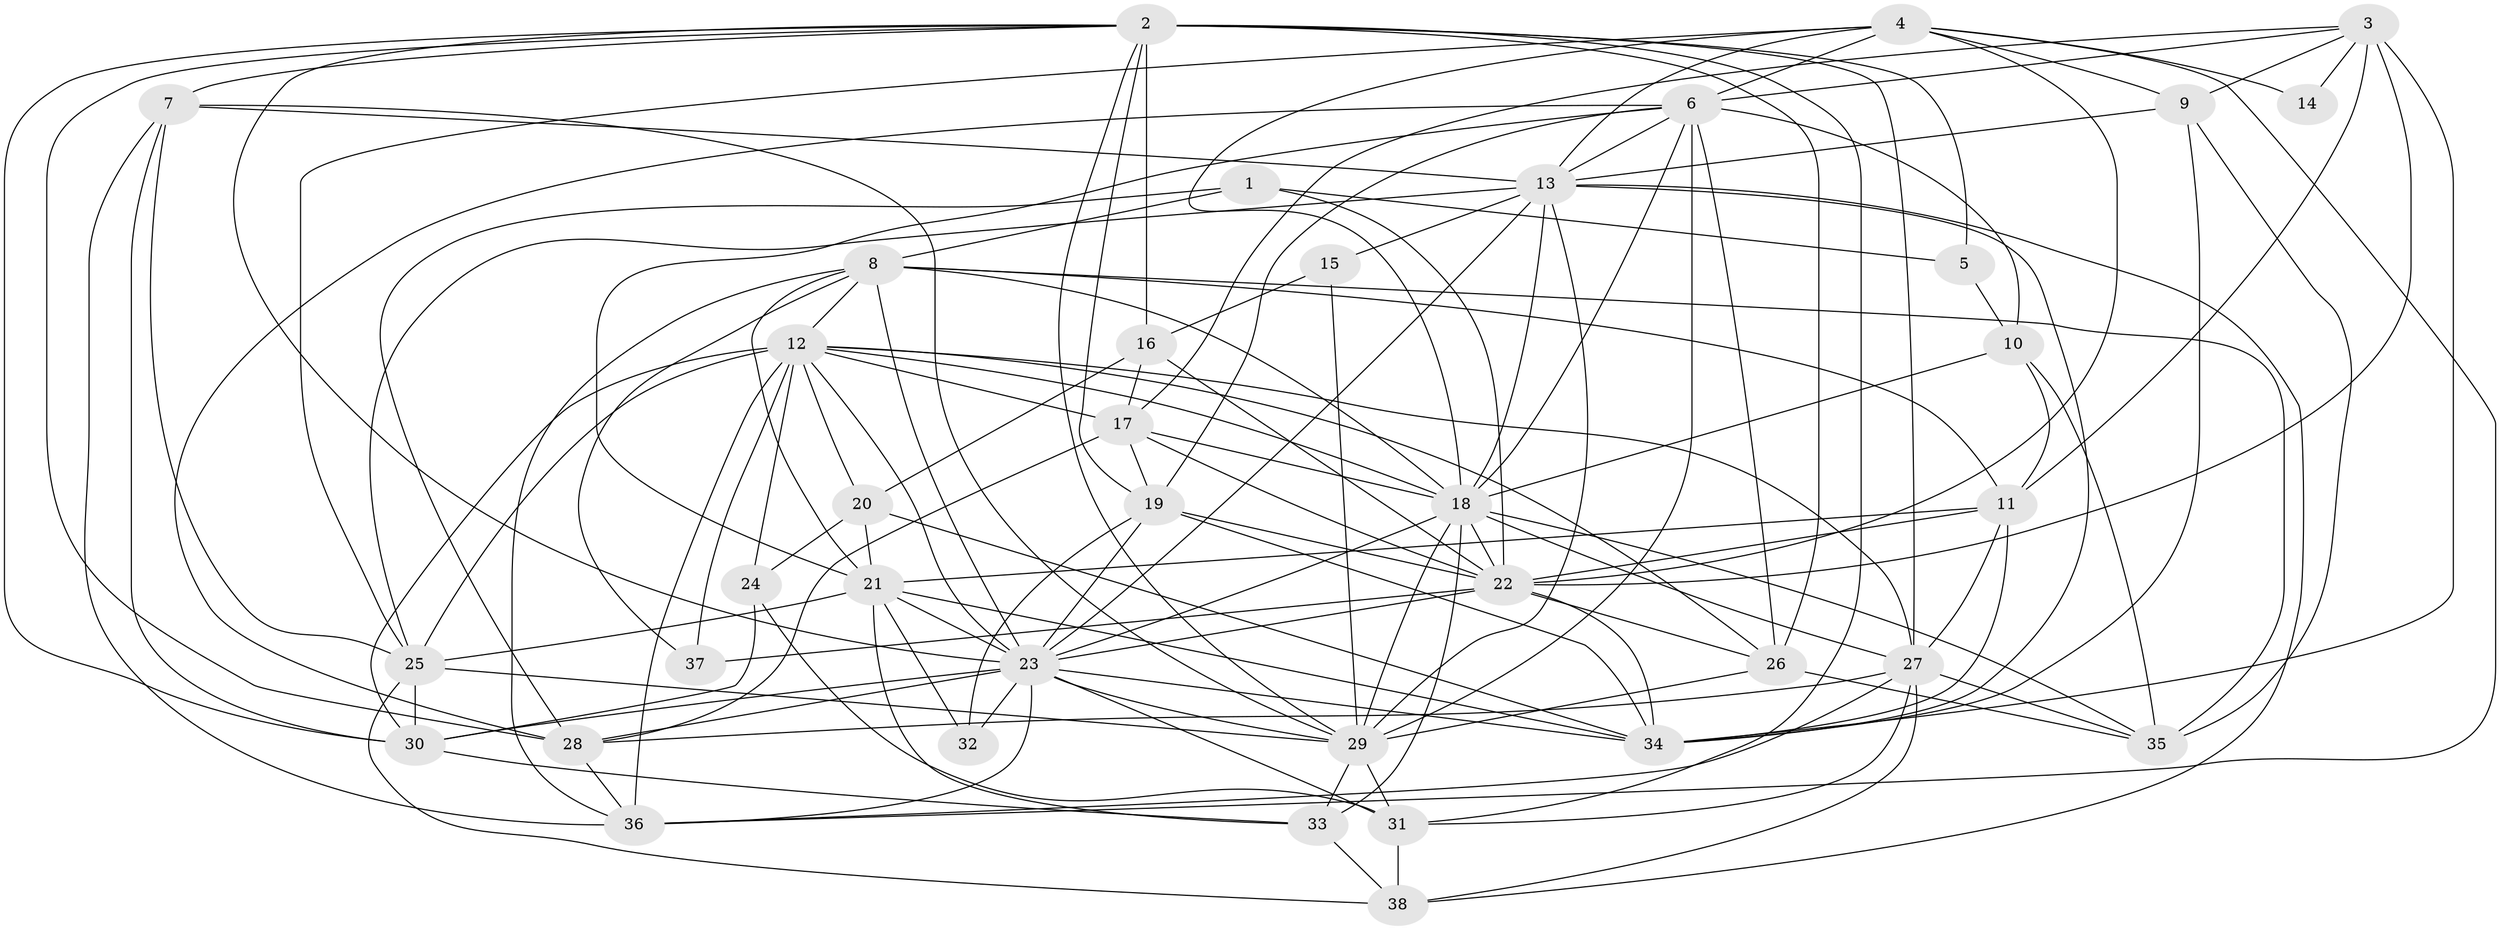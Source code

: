 // original degree distribution, {4: 0.25203252032520324, 5: 0.21951219512195122, 3: 0.2764227642276423, 2: 0.13008130081300814, 6: 0.06504065040650407, 7: 0.04065040650406504, 8: 0.016260162601626018}
// Generated by graph-tools (version 1.1) at 2025/51/03/04/25 22:51:18]
// undirected, 38 vertices, 136 edges
graph export_dot {
  node [color=gray90,style=filled];
  1;
  2;
  3;
  4;
  5;
  6;
  7;
  8;
  9;
  10;
  11;
  12;
  13;
  14;
  15;
  16;
  17;
  18;
  19;
  20;
  21;
  22;
  23;
  24;
  25;
  26;
  27;
  28;
  29;
  30;
  31;
  32;
  33;
  34;
  35;
  36;
  37;
  38;
  1 -- 5 [weight=1.0];
  1 -- 8 [weight=1.0];
  1 -- 22 [weight=1.0];
  1 -- 28 [weight=1.0];
  2 -- 5 [weight=3.0];
  2 -- 7 [weight=1.0];
  2 -- 16 [weight=1.0];
  2 -- 19 [weight=1.0];
  2 -- 23 [weight=1.0];
  2 -- 26 [weight=1.0];
  2 -- 27 [weight=1.0];
  2 -- 28 [weight=1.0];
  2 -- 29 [weight=1.0];
  2 -- 30 [weight=1.0];
  2 -- 31 [weight=1.0];
  3 -- 6 [weight=1.0];
  3 -- 9 [weight=1.0];
  3 -- 11 [weight=2.0];
  3 -- 14 [weight=1.0];
  3 -- 17 [weight=1.0];
  3 -- 22 [weight=2.0];
  3 -- 34 [weight=1.0];
  4 -- 6 [weight=1.0];
  4 -- 9 [weight=1.0];
  4 -- 13 [weight=2.0];
  4 -- 14 [weight=1.0];
  4 -- 18 [weight=1.0];
  4 -- 22 [weight=1.0];
  4 -- 25 [weight=1.0];
  4 -- 36 [weight=2.0];
  5 -- 10 [weight=1.0];
  6 -- 10 [weight=2.0];
  6 -- 13 [weight=1.0];
  6 -- 18 [weight=2.0];
  6 -- 19 [weight=1.0];
  6 -- 21 [weight=1.0];
  6 -- 26 [weight=1.0];
  6 -- 28 [weight=1.0];
  6 -- 29 [weight=2.0];
  7 -- 13 [weight=1.0];
  7 -- 25 [weight=1.0];
  7 -- 29 [weight=2.0];
  7 -- 30 [weight=1.0];
  7 -- 36 [weight=1.0];
  8 -- 11 [weight=1.0];
  8 -- 12 [weight=1.0];
  8 -- 18 [weight=1.0];
  8 -- 21 [weight=1.0];
  8 -- 23 [weight=1.0];
  8 -- 35 [weight=1.0];
  8 -- 36 [weight=1.0];
  8 -- 37 [weight=1.0];
  9 -- 13 [weight=2.0];
  9 -- 34 [weight=1.0];
  9 -- 35 [weight=2.0];
  10 -- 11 [weight=1.0];
  10 -- 18 [weight=1.0];
  10 -- 35 [weight=1.0];
  11 -- 21 [weight=1.0];
  11 -- 22 [weight=2.0];
  11 -- 27 [weight=1.0];
  11 -- 34 [weight=1.0];
  12 -- 17 [weight=1.0];
  12 -- 18 [weight=1.0];
  12 -- 20 [weight=1.0];
  12 -- 23 [weight=1.0];
  12 -- 24 [weight=2.0];
  12 -- 25 [weight=1.0];
  12 -- 26 [weight=1.0];
  12 -- 27 [weight=1.0];
  12 -- 30 [weight=1.0];
  12 -- 36 [weight=2.0];
  12 -- 37 [weight=1.0];
  13 -- 15 [weight=1.0];
  13 -- 18 [weight=1.0];
  13 -- 23 [weight=1.0];
  13 -- 25 [weight=2.0];
  13 -- 29 [weight=1.0];
  13 -- 34 [weight=1.0];
  13 -- 38 [weight=1.0];
  15 -- 16 [weight=2.0];
  15 -- 29 [weight=1.0];
  16 -- 17 [weight=2.0];
  16 -- 20 [weight=1.0];
  16 -- 22 [weight=1.0];
  17 -- 18 [weight=1.0];
  17 -- 19 [weight=1.0];
  17 -- 22 [weight=2.0];
  17 -- 28 [weight=1.0];
  18 -- 22 [weight=2.0];
  18 -- 23 [weight=1.0];
  18 -- 27 [weight=1.0];
  18 -- 29 [weight=1.0];
  18 -- 33 [weight=1.0];
  18 -- 35 [weight=1.0];
  19 -- 22 [weight=1.0];
  19 -- 23 [weight=1.0];
  19 -- 32 [weight=1.0];
  19 -- 34 [weight=1.0];
  20 -- 21 [weight=1.0];
  20 -- 24 [weight=1.0];
  20 -- 34 [weight=1.0];
  21 -- 23 [weight=2.0];
  21 -- 25 [weight=1.0];
  21 -- 32 [weight=1.0];
  21 -- 33 [weight=1.0];
  21 -- 34 [weight=1.0];
  22 -- 23 [weight=1.0];
  22 -- 26 [weight=1.0];
  22 -- 34 [weight=1.0];
  22 -- 37 [weight=2.0];
  23 -- 28 [weight=1.0];
  23 -- 29 [weight=1.0];
  23 -- 30 [weight=1.0];
  23 -- 31 [weight=1.0];
  23 -- 32 [weight=1.0];
  23 -- 34 [weight=1.0];
  23 -- 36 [weight=1.0];
  24 -- 30 [weight=1.0];
  24 -- 31 [weight=1.0];
  25 -- 29 [weight=1.0];
  25 -- 30 [weight=2.0];
  25 -- 38 [weight=1.0];
  26 -- 29 [weight=1.0];
  26 -- 35 [weight=2.0];
  27 -- 28 [weight=1.0];
  27 -- 31 [weight=1.0];
  27 -- 35 [weight=1.0];
  27 -- 36 [weight=1.0];
  27 -- 38 [weight=1.0];
  28 -- 36 [weight=1.0];
  29 -- 31 [weight=1.0];
  29 -- 33 [weight=1.0];
  30 -- 33 [weight=1.0];
  31 -- 38 [weight=2.0];
  33 -- 38 [weight=1.0];
}
